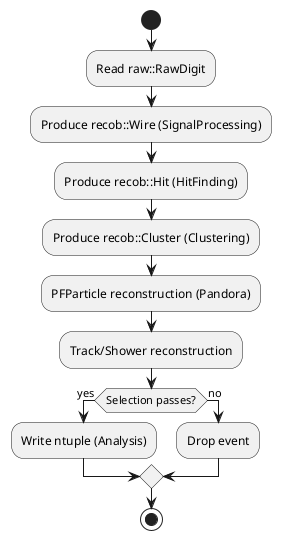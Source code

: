 @startuml LArSoft_Activity
start
:Read raw::RawDigit;
:Produce recob::Wire (SignalProcessing);
:Produce recob::Hit (HitFinding);
:Produce recob::Cluster (Clustering);
:PFParticle reconstruction (Pandora);
:Track/Shower reconstruction;
if (Selection passes?) then (yes)
  :Write ntuple (Analysis);
else (no)
  :Drop event;
endif
stop
@enduml

